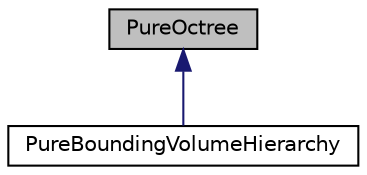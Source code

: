 digraph "PureOctree"
{
 // LATEX_PDF_SIZE
  edge [fontname="Helvetica",fontsize="10",labelfontname="Helvetica",labelfontsize="10"];
  node [fontname="Helvetica",fontsize="10",shape=record];
  Node1 [label="PureOctree",height=0.2,width=0.4,color="black", fillcolor="grey75", style="filled", fontcolor="black",tooltip="Octree: a tree data structure in which each node has either 0 or exactly 8 children nodes which parti..."];
  Node1 -> Node2 [dir="back",color="midnightblue",fontsize="10",style="solid",fontname="Helvetica"];
  Node2 [label="PureBoundingVolumeHierarchy",height=0.2,width=0.4,color="black", fillcolor="white", style="filled",URL="$class_pure_bounding_volume_hierarchy.html",tooltip="BVH: Bounding Volume Hierarchy class."];
}
